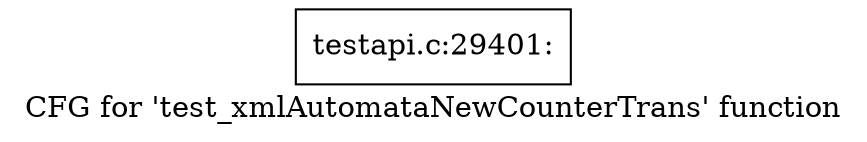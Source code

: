digraph "CFG for 'test_xmlAutomataNewCounterTrans' function" {
	label="CFG for 'test_xmlAutomataNewCounterTrans' function";

	Node0x5095370 [shape=record,label="{testapi.c:29401:}"];
}
